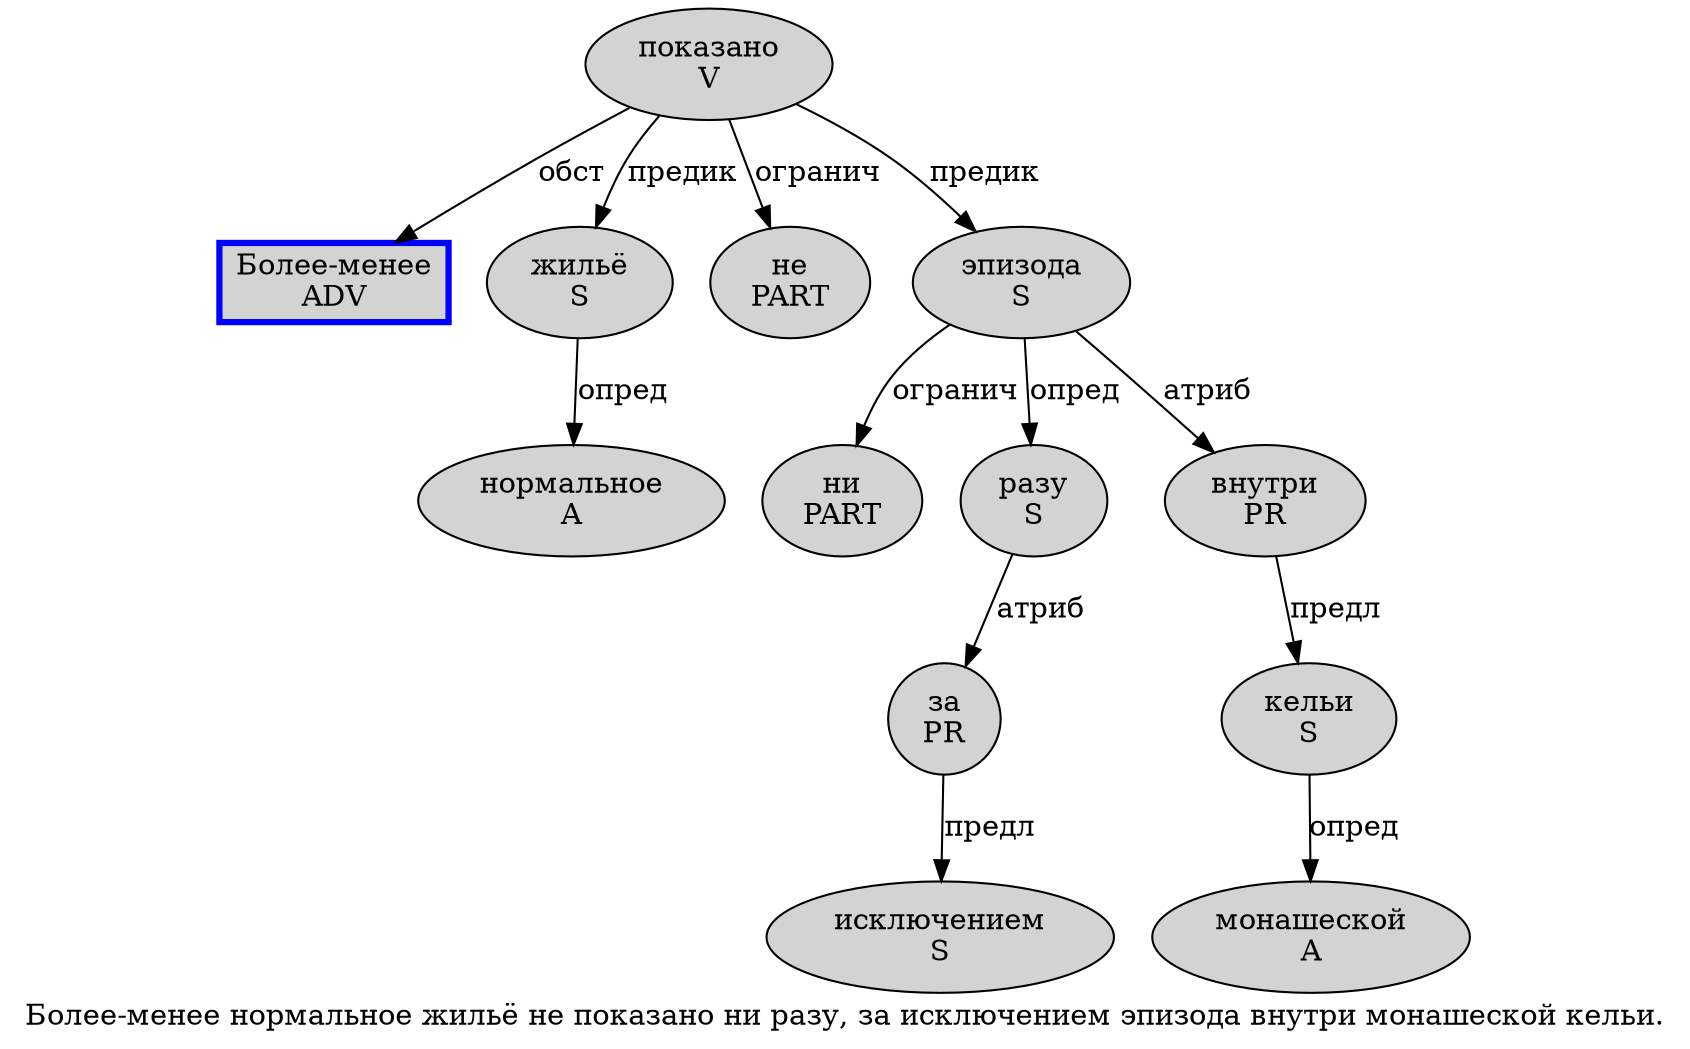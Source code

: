digraph SENTENCE_2518 {
	graph [label="Более-менее нормальное жильё не показано ни разу, за исключением эпизода внутри монашеской кельи."]
	node [style=filled]
		0 [label="Более-менее
ADV" color=blue fillcolor=lightgray penwidth=3 shape=box]
		1 [label="нормальное
A" color="" fillcolor=lightgray penwidth=1 shape=ellipse]
		2 [label="жильё
S" color="" fillcolor=lightgray penwidth=1 shape=ellipse]
		3 [label="не
PART" color="" fillcolor=lightgray penwidth=1 shape=ellipse]
		4 [label="показано
V" color="" fillcolor=lightgray penwidth=1 shape=ellipse]
		5 [label="ни
PART" color="" fillcolor=lightgray penwidth=1 shape=ellipse]
		6 [label="разу
S" color="" fillcolor=lightgray penwidth=1 shape=ellipse]
		8 [label="за
PR" color="" fillcolor=lightgray penwidth=1 shape=ellipse]
		9 [label="исключением
S" color="" fillcolor=lightgray penwidth=1 shape=ellipse]
		10 [label="эпизода
S" color="" fillcolor=lightgray penwidth=1 shape=ellipse]
		11 [label="внутри
PR" color="" fillcolor=lightgray penwidth=1 shape=ellipse]
		12 [label="монашеской
A" color="" fillcolor=lightgray penwidth=1 shape=ellipse]
		13 [label="кельи
S" color="" fillcolor=lightgray penwidth=1 shape=ellipse]
			8 -> 9 [label="предл"]
			10 -> 5 [label="огранич"]
			10 -> 6 [label="опред"]
			10 -> 11 [label="атриб"]
			11 -> 13 [label="предл"]
			13 -> 12 [label="опред"]
			4 -> 0 [label="обст"]
			4 -> 2 [label="предик"]
			4 -> 3 [label="огранич"]
			4 -> 10 [label="предик"]
			6 -> 8 [label="атриб"]
			2 -> 1 [label="опред"]
}